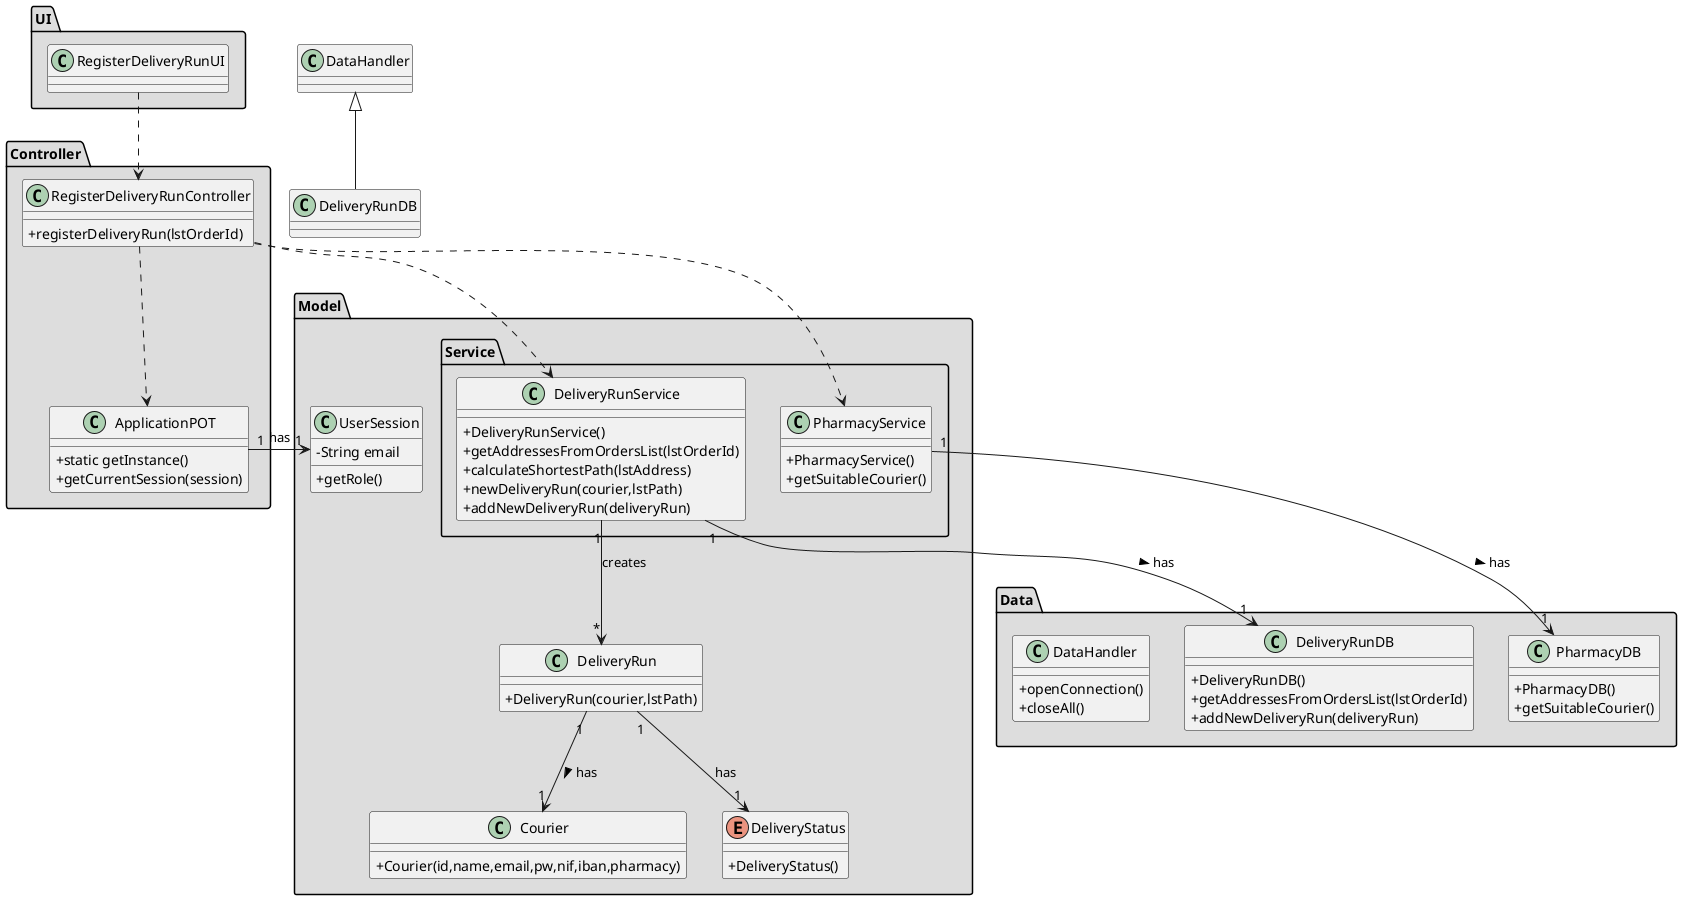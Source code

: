 @startuml
skinparam classAttributeIconSize 0


package "Controller" #DDDDDD {
class ApplicationPOT
{
  +static getInstance()
  +getCurrentSession(session)
}
}

package "Data" #DDDDDD {

class DeliveryRunDB {
+DeliveryRunDB()
+getAddressesFromOrdersList(lstOrderId)
+addNewDeliveryRun(deliveryRun)
}

class PharmacyDB {
+PharmacyDB()
+getSuitableCourier()
}

class DataHandler{
+openConnection()
+closeAll()
}

}

package "UI" #DDDDDD {
class RegisterDeliveryRunUI{

}



}


package "Controller" #DDDDDD {
class RegisterDeliveryRunController{
+registerDeliveryRun(lstOrderId)
}
}


package "Model" #DDDDDD {


class Courier{
+Courier(id,name,email,pw,nif,iban,pharmacy)
}

class DeliveryRun{
+DeliveryRun(courier,lstPath)
}

}

package "Model" #DDDDDD {
class UserSession{
-String email
+getRole()
}

package "Service" #DDDDDD {


class DeliveryRunService {
+DeliveryRunService()
+getAddressesFromOrdersList(lstOrderId)
+calculateShortestPath(lstAddress)
+newDeliveryRun(courier,lstPath)
+addNewDeliveryRun(deliveryRun)
}

class PharmacyService {
+PharmacyService()
+getSuitableCourier()
}

}

enum DeliveryStatus{
+DeliveryStatus()
}
}






RegisterDeliveryRunUI ..> RegisterDeliveryRunController
RegisterDeliveryRunController ..> DeliveryRunService
RegisterDeliveryRunController ..> ApplicationPOT
RegisterDeliveryRunController ..> PharmacyService
PharmacyService "1" --> "1" PharmacyDB : has >
DeliveryRunService "1" --> "1" DeliveryRunDB : has >
DeliveryRun "1" --> "1" Courier : has >
DeliveryRun "1" --> "1" DeliveryStatus : has

DeliveryRunService "1" --> "*" DeliveryRun : creates

class DeliveryRunDB extends DataHandler
ApplicationPOT "1" -> "1" UserSession : has

@enduml